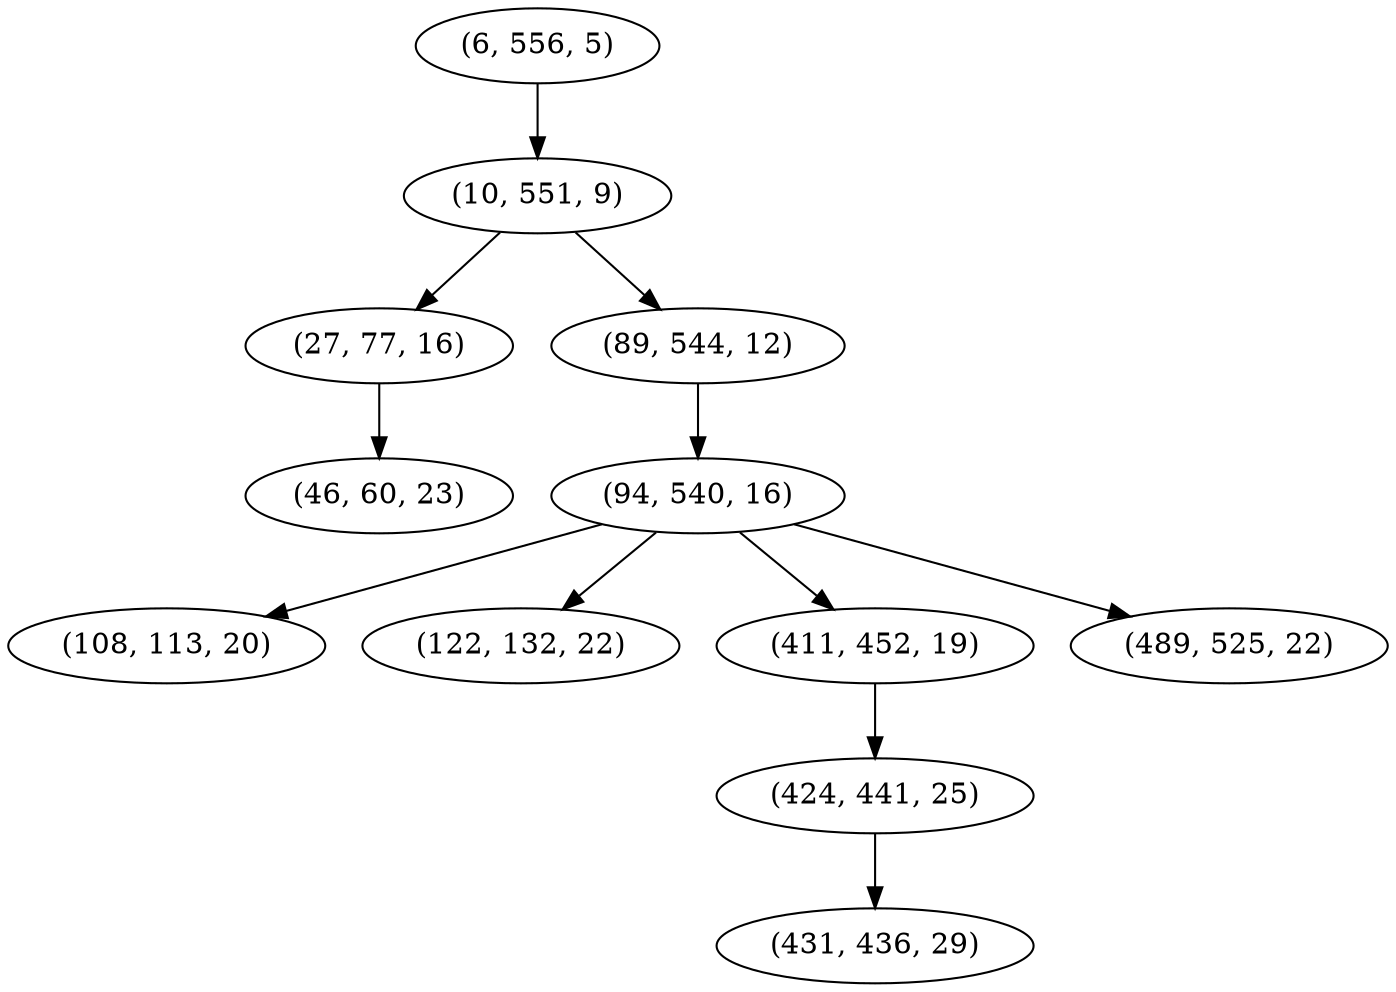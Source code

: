 digraph tree {
    "(6, 556, 5)";
    "(10, 551, 9)";
    "(27, 77, 16)";
    "(46, 60, 23)";
    "(89, 544, 12)";
    "(94, 540, 16)";
    "(108, 113, 20)";
    "(122, 132, 22)";
    "(411, 452, 19)";
    "(424, 441, 25)";
    "(431, 436, 29)";
    "(489, 525, 22)";
    "(6, 556, 5)" -> "(10, 551, 9)";
    "(10, 551, 9)" -> "(27, 77, 16)";
    "(10, 551, 9)" -> "(89, 544, 12)";
    "(27, 77, 16)" -> "(46, 60, 23)";
    "(89, 544, 12)" -> "(94, 540, 16)";
    "(94, 540, 16)" -> "(108, 113, 20)";
    "(94, 540, 16)" -> "(122, 132, 22)";
    "(94, 540, 16)" -> "(411, 452, 19)";
    "(94, 540, 16)" -> "(489, 525, 22)";
    "(411, 452, 19)" -> "(424, 441, 25)";
    "(424, 441, 25)" -> "(431, 436, 29)";
}
